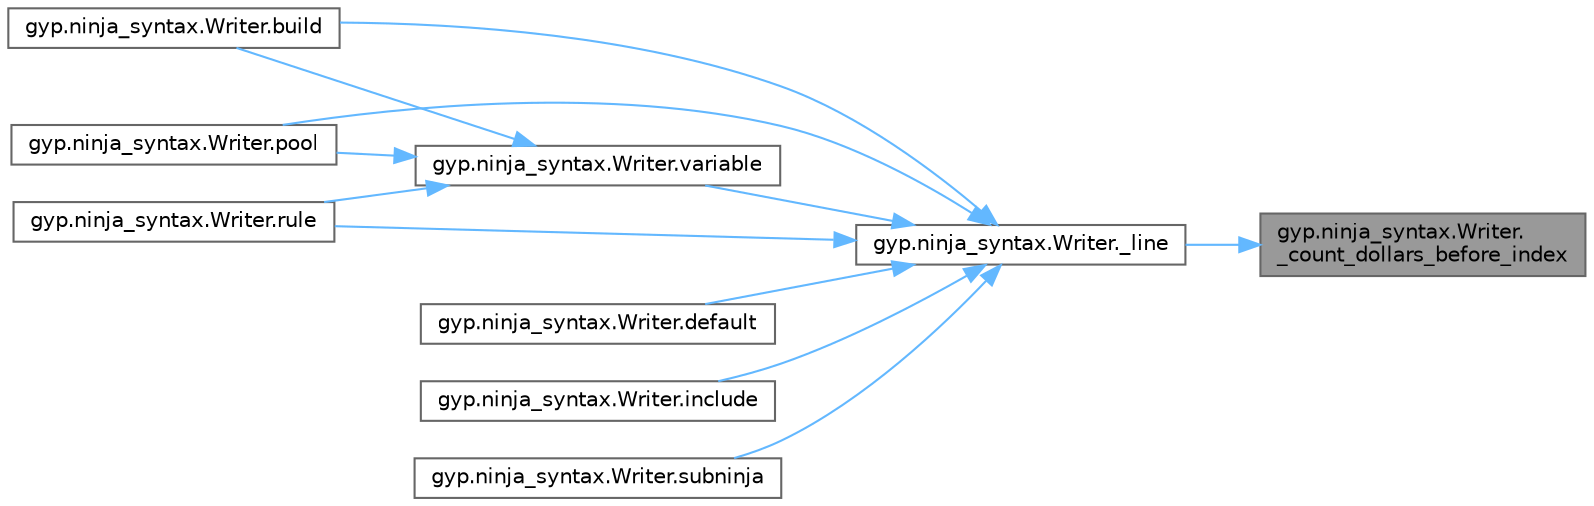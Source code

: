 digraph "gyp.ninja_syntax.Writer._count_dollars_before_index"
{
 // LATEX_PDF_SIZE
  bgcolor="transparent";
  edge [fontname=Helvetica,fontsize=10,labelfontname=Helvetica,labelfontsize=10];
  node [fontname=Helvetica,fontsize=10,shape=box,height=0.2,width=0.4];
  rankdir="RL";
  Node1 [id="Node000001",label="gyp.ninja_syntax.Writer.\l_count_dollars_before_index",height=0.2,width=0.4,color="gray40", fillcolor="grey60", style="filled", fontcolor="black",tooltip=" "];
  Node1 -> Node2 [id="edge12_Node000001_Node000002",dir="back",color="steelblue1",style="solid",tooltip=" "];
  Node2 [id="Node000002",label="gyp.ninja_syntax.Writer._line",height=0.2,width=0.4,color="grey40", fillcolor="white", style="filled",URL="$classgyp_1_1ninja__syntax_1_1_writer.html#a9c0a7c5009a22df73059b9bb24dd8479",tooltip=" "];
  Node2 -> Node3 [id="edge13_Node000002_Node000003",dir="back",color="steelblue1",style="solid",tooltip=" "];
  Node3 [id="Node000003",label="gyp.ninja_syntax.Writer.build",height=0.2,width=0.4,color="grey40", fillcolor="white", style="filled",URL="$classgyp_1_1ninja__syntax_1_1_writer.html#ad6a3dd8f65f2dd380794fe375c53e67c",tooltip=" "];
  Node2 -> Node4 [id="edge14_Node000002_Node000004",dir="back",color="steelblue1",style="solid",tooltip=" "];
  Node4 [id="Node000004",label="gyp.ninja_syntax.Writer.default",height=0.2,width=0.4,color="grey40", fillcolor="white", style="filled",URL="$classgyp_1_1ninja__syntax_1_1_writer.html#a6d5bf4b7fb1584d1c2d311f2cc9eb068",tooltip=" "];
  Node2 -> Node5 [id="edge15_Node000002_Node000005",dir="back",color="steelblue1",style="solid",tooltip=" "];
  Node5 [id="Node000005",label="gyp.ninja_syntax.Writer.include",height=0.2,width=0.4,color="grey40", fillcolor="white", style="filled",URL="$classgyp_1_1ninja__syntax_1_1_writer.html#af4f9f34cb736c812ea72d9119d73501c",tooltip=" "];
  Node2 -> Node6 [id="edge16_Node000002_Node000006",dir="back",color="steelblue1",style="solid",tooltip=" "];
  Node6 [id="Node000006",label="gyp.ninja_syntax.Writer.pool",height=0.2,width=0.4,color="grey40", fillcolor="white", style="filled",URL="$classgyp_1_1ninja__syntax_1_1_writer.html#a2f60514d1f29cc56e466abb93e8809c5",tooltip=" "];
  Node2 -> Node7 [id="edge17_Node000002_Node000007",dir="back",color="steelblue1",style="solid",tooltip=" "];
  Node7 [id="Node000007",label="gyp.ninja_syntax.Writer.rule",height=0.2,width=0.4,color="grey40", fillcolor="white", style="filled",URL="$classgyp_1_1ninja__syntax_1_1_writer.html#a6438d7e043e83b1f16c8190bf16efb3c",tooltip=" "];
  Node2 -> Node8 [id="edge18_Node000002_Node000008",dir="back",color="steelblue1",style="solid",tooltip=" "];
  Node8 [id="Node000008",label="gyp.ninja_syntax.Writer.subninja",height=0.2,width=0.4,color="grey40", fillcolor="white", style="filled",URL="$classgyp_1_1ninja__syntax_1_1_writer.html#ad30ec61ffcc3723418dc0a770302910c",tooltip=" "];
  Node2 -> Node9 [id="edge19_Node000002_Node000009",dir="back",color="steelblue1",style="solid",tooltip=" "];
  Node9 [id="Node000009",label="gyp.ninja_syntax.Writer.variable",height=0.2,width=0.4,color="grey40", fillcolor="white", style="filled",URL="$classgyp_1_1ninja__syntax_1_1_writer.html#a5697473d0ad1340ecc54e3a7d7fb5ad2",tooltip=" "];
  Node9 -> Node3 [id="edge20_Node000009_Node000003",dir="back",color="steelblue1",style="solid",tooltip=" "];
  Node9 -> Node6 [id="edge21_Node000009_Node000006",dir="back",color="steelblue1",style="solid",tooltip=" "];
  Node9 -> Node7 [id="edge22_Node000009_Node000007",dir="back",color="steelblue1",style="solid",tooltip=" "];
}
